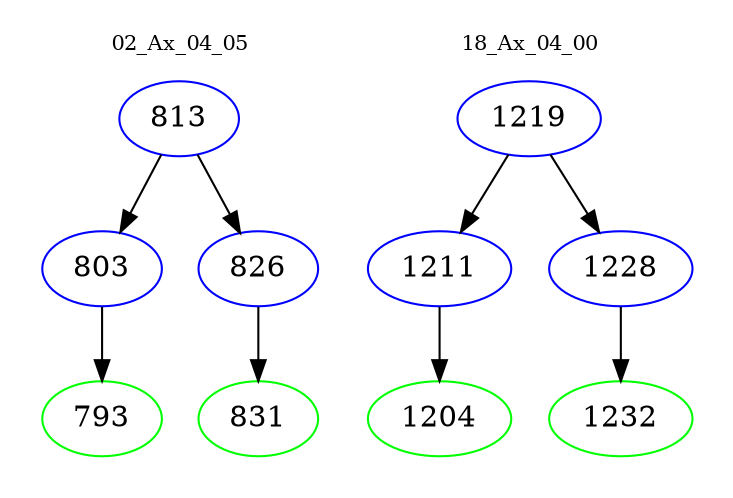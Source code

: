 digraph{
subgraph cluster_0 {
color = white
label = "02_Ax_04_05";
fontsize=10;
T0_813 [label="813", color="blue"]
T0_813 -> T0_803 [color="black"]
T0_803 [label="803", color="blue"]
T0_803 -> T0_793 [color="black"]
T0_793 [label="793", color="green"]
T0_813 -> T0_826 [color="black"]
T0_826 [label="826", color="blue"]
T0_826 -> T0_831 [color="black"]
T0_831 [label="831", color="green"]
}
subgraph cluster_1 {
color = white
label = "18_Ax_04_00";
fontsize=10;
T1_1219 [label="1219", color="blue"]
T1_1219 -> T1_1211 [color="black"]
T1_1211 [label="1211", color="blue"]
T1_1211 -> T1_1204 [color="black"]
T1_1204 [label="1204", color="green"]
T1_1219 -> T1_1228 [color="black"]
T1_1228 [label="1228", color="blue"]
T1_1228 -> T1_1232 [color="black"]
T1_1232 [label="1232", color="green"]
}
}
